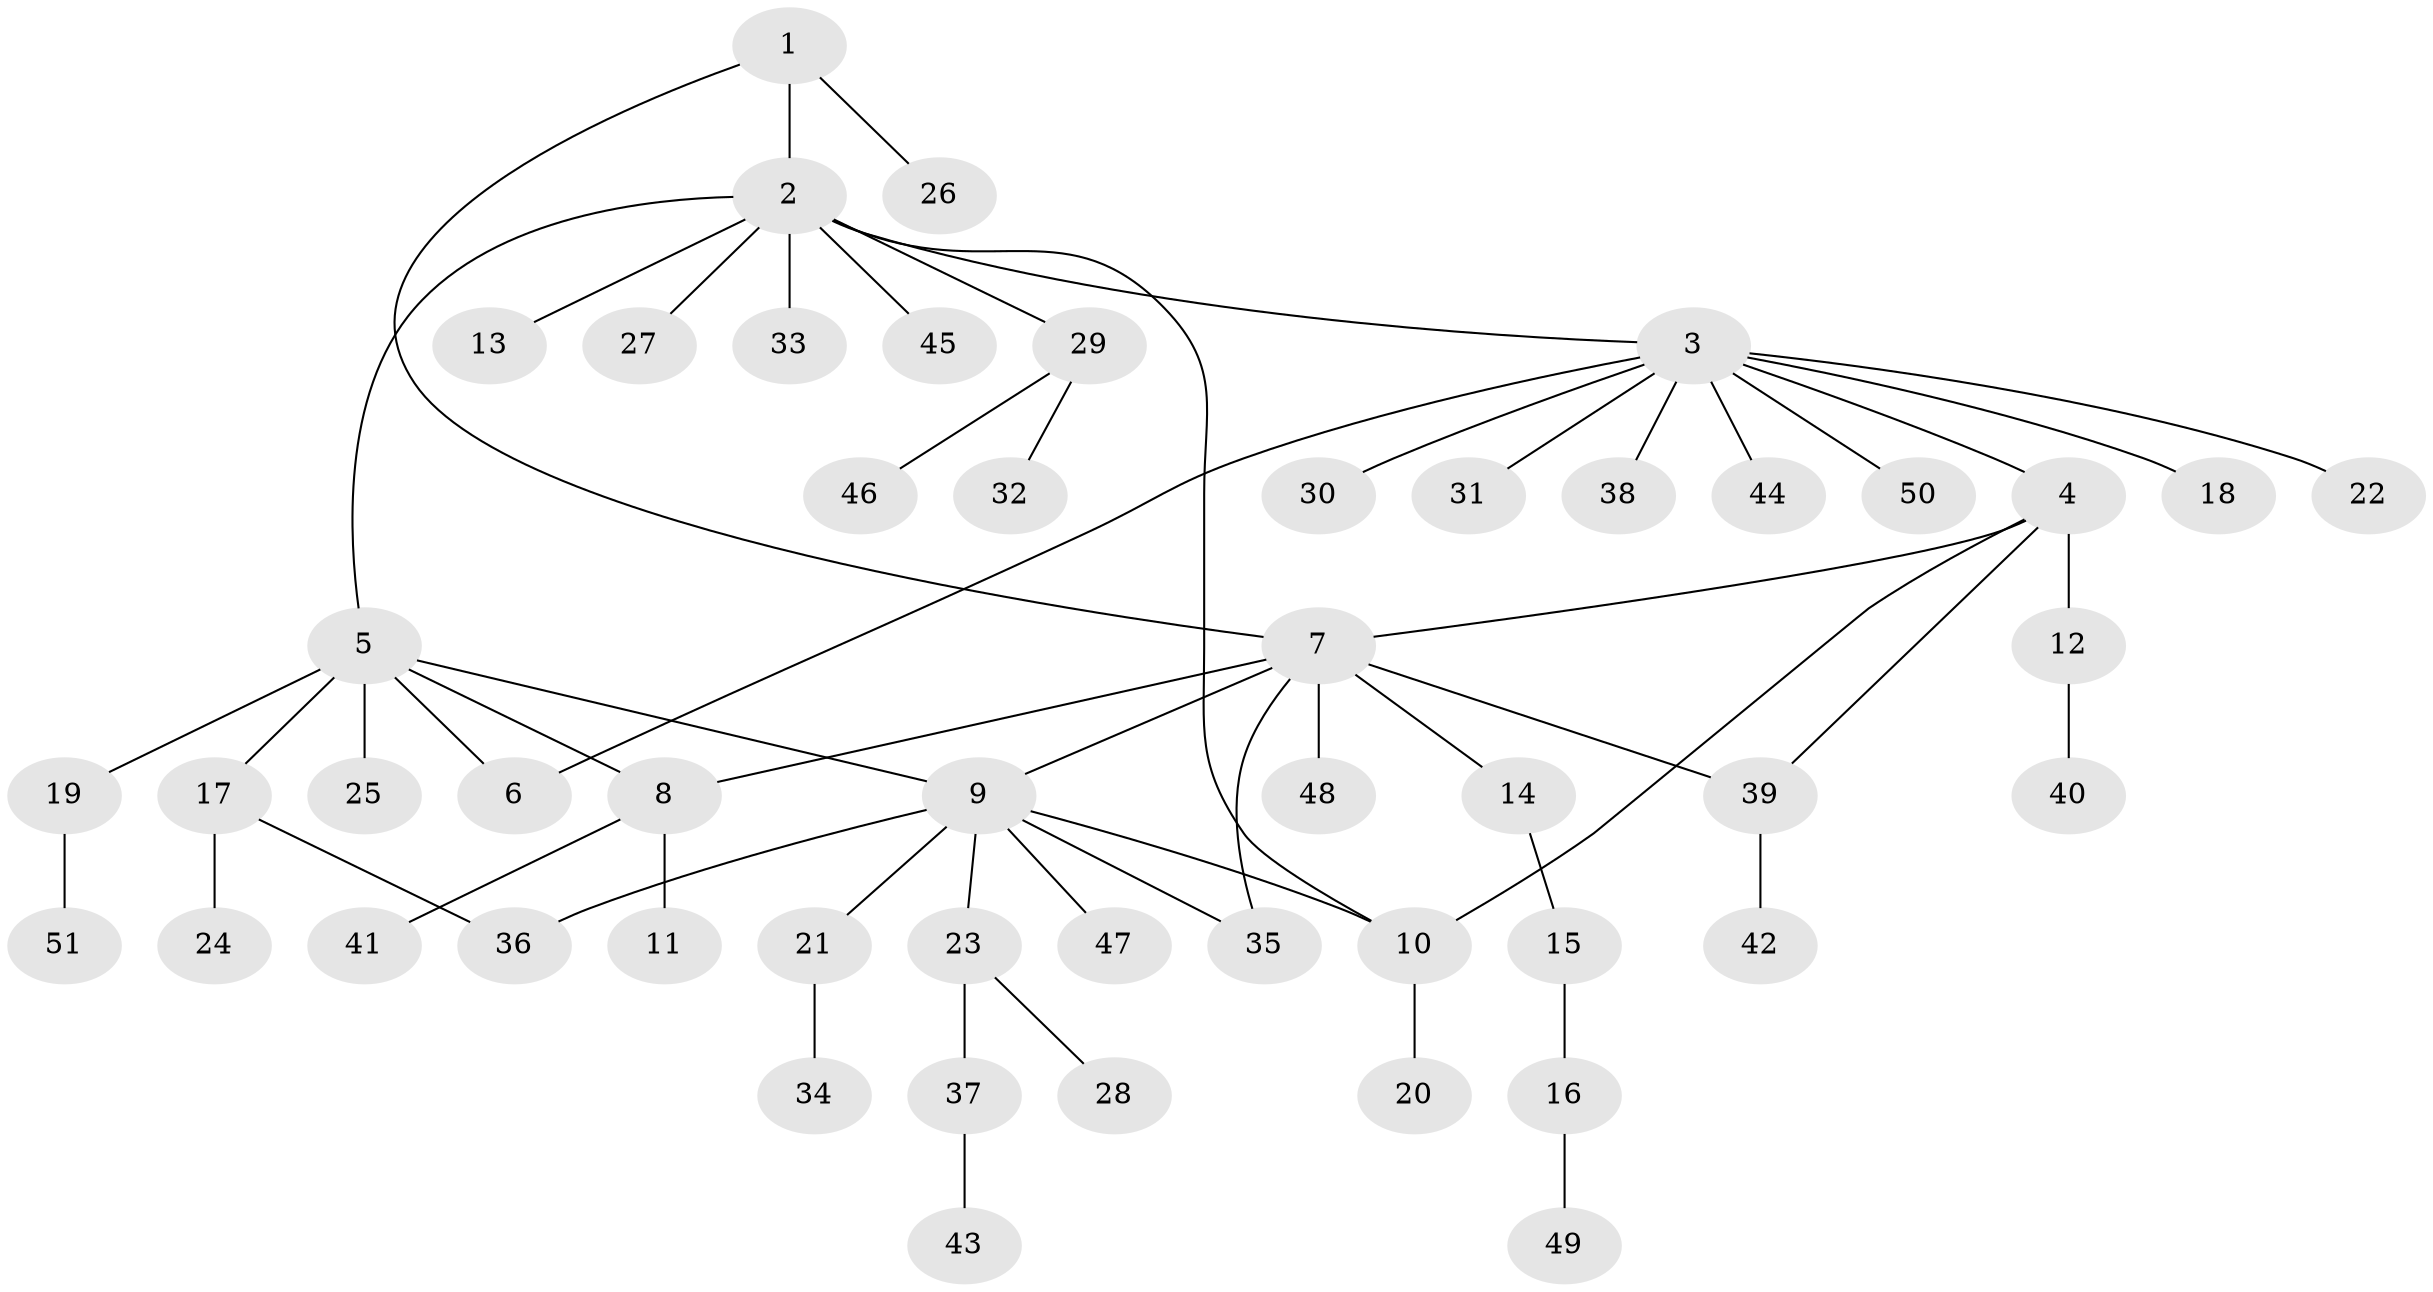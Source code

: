 // coarse degree distribution, {2: 0.30434782608695654, 6: 0.17391304347826086, 7: 0.043478260869565216, 3: 0.13043478260869565, 1: 0.34782608695652173}
// Generated by graph-tools (version 1.1) at 2025/52/03/04/25 22:52:27]
// undirected, 51 vertices, 59 edges
graph export_dot {
  node [color=gray90,style=filled];
  1;
  2;
  3;
  4;
  5;
  6;
  7;
  8;
  9;
  10;
  11;
  12;
  13;
  14;
  15;
  16;
  17;
  18;
  19;
  20;
  21;
  22;
  23;
  24;
  25;
  26;
  27;
  28;
  29;
  30;
  31;
  32;
  33;
  34;
  35;
  36;
  37;
  38;
  39;
  40;
  41;
  42;
  43;
  44;
  45;
  46;
  47;
  48;
  49;
  50;
  51;
  1 -- 2;
  1 -- 7;
  1 -- 26;
  2 -- 3;
  2 -- 5;
  2 -- 10;
  2 -- 13;
  2 -- 27;
  2 -- 29;
  2 -- 33;
  2 -- 45;
  3 -- 4;
  3 -- 6;
  3 -- 18;
  3 -- 22;
  3 -- 30;
  3 -- 31;
  3 -- 38;
  3 -- 44;
  3 -- 50;
  4 -- 7;
  4 -- 10;
  4 -- 12;
  4 -- 39;
  5 -- 6;
  5 -- 8;
  5 -- 9;
  5 -- 17;
  5 -- 19;
  5 -- 25;
  7 -- 8;
  7 -- 9;
  7 -- 14;
  7 -- 35;
  7 -- 39;
  7 -- 48;
  8 -- 11;
  8 -- 41;
  9 -- 10;
  9 -- 21;
  9 -- 23;
  9 -- 35;
  9 -- 36;
  9 -- 47;
  10 -- 20;
  12 -- 40;
  14 -- 15;
  15 -- 16;
  16 -- 49;
  17 -- 24;
  17 -- 36;
  19 -- 51;
  21 -- 34;
  23 -- 28;
  23 -- 37;
  29 -- 32;
  29 -- 46;
  37 -- 43;
  39 -- 42;
}
